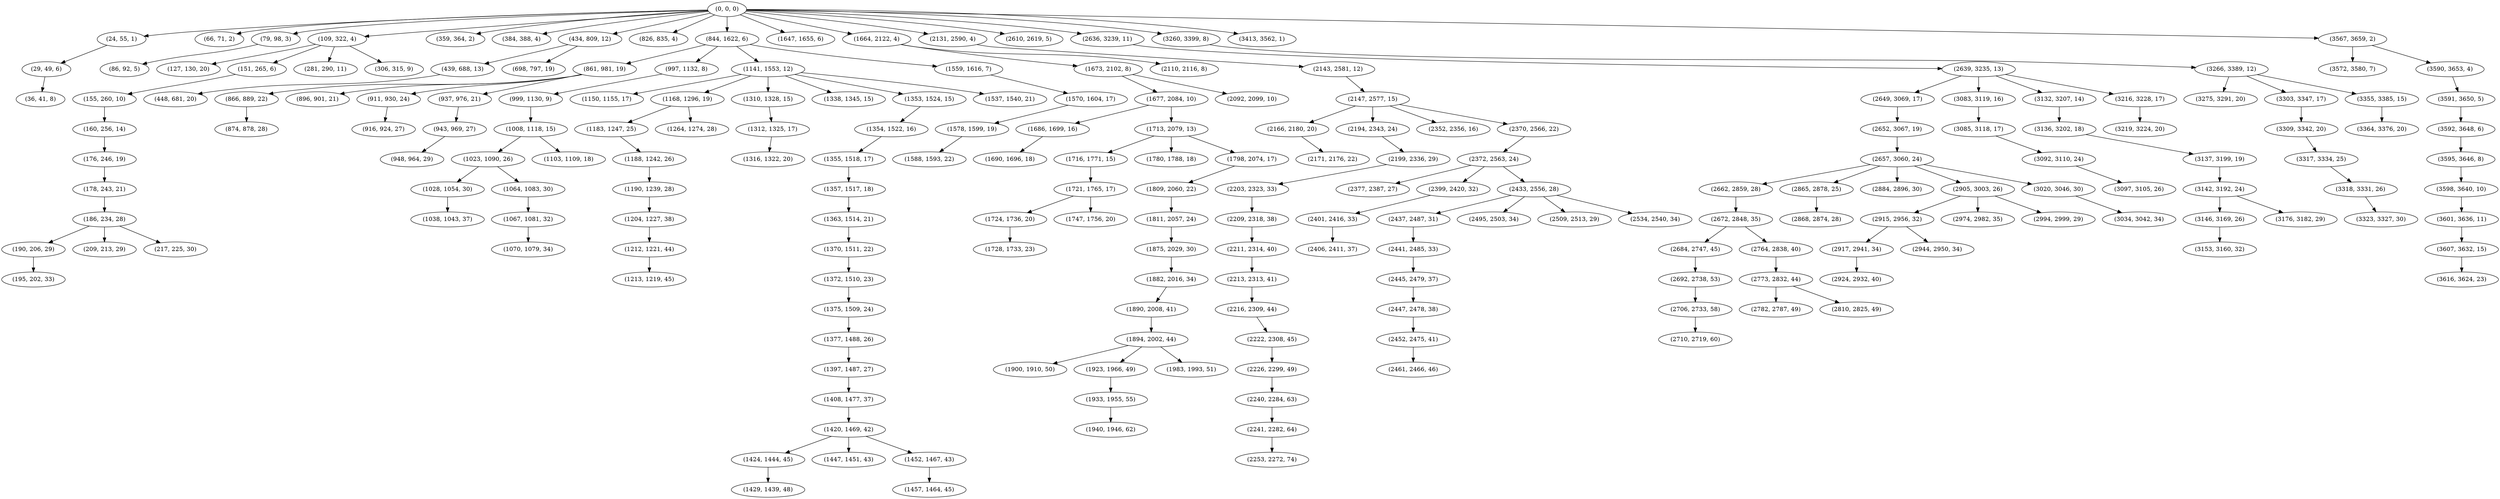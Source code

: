 digraph tree {
    "(0, 0, 0)";
    "(24, 55, 1)";
    "(29, 49, 6)";
    "(36, 41, 8)";
    "(66, 71, 2)";
    "(79, 98, 3)";
    "(86, 92, 5)";
    "(109, 322, 4)";
    "(127, 130, 20)";
    "(151, 265, 6)";
    "(155, 260, 10)";
    "(160, 256, 14)";
    "(176, 246, 19)";
    "(178, 243, 21)";
    "(186, 234, 28)";
    "(190, 206, 29)";
    "(195, 202, 33)";
    "(209, 213, 29)";
    "(217, 225, 30)";
    "(281, 290, 11)";
    "(306, 315, 9)";
    "(359, 364, 2)";
    "(384, 388, 4)";
    "(434, 809, 12)";
    "(439, 688, 13)";
    "(448, 681, 20)";
    "(698, 797, 19)";
    "(826, 835, 4)";
    "(844, 1622, 6)";
    "(861, 981, 19)";
    "(866, 889, 22)";
    "(874, 878, 28)";
    "(896, 901, 21)";
    "(911, 930, 24)";
    "(916, 924, 27)";
    "(937, 976, 21)";
    "(943, 969, 27)";
    "(948, 964, 29)";
    "(997, 1132, 8)";
    "(999, 1130, 9)";
    "(1008, 1118, 15)";
    "(1023, 1090, 26)";
    "(1028, 1054, 30)";
    "(1038, 1043, 37)";
    "(1064, 1083, 30)";
    "(1067, 1081, 32)";
    "(1070, 1079, 34)";
    "(1103, 1109, 18)";
    "(1141, 1553, 12)";
    "(1150, 1155, 17)";
    "(1168, 1296, 19)";
    "(1183, 1247, 25)";
    "(1188, 1242, 26)";
    "(1190, 1239, 28)";
    "(1204, 1227, 38)";
    "(1212, 1221, 44)";
    "(1213, 1219, 45)";
    "(1264, 1274, 28)";
    "(1310, 1328, 15)";
    "(1312, 1325, 17)";
    "(1316, 1322, 20)";
    "(1338, 1345, 15)";
    "(1353, 1524, 15)";
    "(1354, 1522, 16)";
    "(1355, 1518, 17)";
    "(1357, 1517, 18)";
    "(1363, 1514, 21)";
    "(1370, 1511, 22)";
    "(1372, 1510, 23)";
    "(1375, 1509, 24)";
    "(1377, 1488, 26)";
    "(1397, 1487, 27)";
    "(1408, 1477, 37)";
    "(1420, 1469, 42)";
    "(1424, 1444, 45)";
    "(1429, 1439, 48)";
    "(1447, 1451, 43)";
    "(1452, 1467, 43)";
    "(1457, 1464, 45)";
    "(1537, 1540, 21)";
    "(1559, 1616, 7)";
    "(1570, 1604, 17)";
    "(1578, 1599, 19)";
    "(1588, 1593, 22)";
    "(1647, 1655, 6)";
    "(1664, 2122, 4)";
    "(1673, 2102, 8)";
    "(1677, 2084, 10)";
    "(1686, 1699, 16)";
    "(1690, 1696, 18)";
    "(1713, 2079, 13)";
    "(1716, 1771, 15)";
    "(1721, 1765, 17)";
    "(1724, 1736, 20)";
    "(1728, 1733, 23)";
    "(1747, 1756, 20)";
    "(1780, 1788, 18)";
    "(1798, 2074, 17)";
    "(1809, 2060, 22)";
    "(1811, 2057, 24)";
    "(1875, 2029, 30)";
    "(1882, 2016, 34)";
    "(1890, 2008, 41)";
    "(1894, 2002, 44)";
    "(1900, 1910, 50)";
    "(1923, 1966, 49)";
    "(1933, 1955, 55)";
    "(1940, 1946, 62)";
    "(1983, 1993, 51)";
    "(2092, 2099, 10)";
    "(2110, 2116, 8)";
    "(2131, 2590, 4)";
    "(2143, 2581, 12)";
    "(2147, 2577, 15)";
    "(2166, 2180, 20)";
    "(2171, 2176, 22)";
    "(2194, 2343, 24)";
    "(2199, 2336, 29)";
    "(2203, 2323, 33)";
    "(2209, 2318, 38)";
    "(2211, 2314, 40)";
    "(2213, 2313, 41)";
    "(2216, 2309, 44)";
    "(2222, 2308, 45)";
    "(2226, 2299, 49)";
    "(2240, 2284, 63)";
    "(2241, 2282, 64)";
    "(2253, 2272, 74)";
    "(2352, 2356, 16)";
    "(2370, 2566, 22)";
    "(2372, 2563, 24)";
    "(2377, 2387, 27)";
    "(2399, 2420, 32)";
    "(2401, 2416, 33)";
    "(2406, 2411, 37)";
    "(2433, 2556, 28)";
    "(2437, 2487, 31)";
    "(2441, 2485, 33)";
    "(2445, 2479, 37)";
    "(2447, 2478, 38)";
    "(2452, 2475, 41)";
    "(2461, 2466, 46)";
    "(2495, 2503, 34)";
    "(2509, 2513, 29)";
    "(2534, 2540, 34)";
    "(2610, 2619, 5)";
    "(2636, 3239, 11)";
    "(2639, 3235, 13)";
    "(2649, 3069, 17)";
    "(2652, 3067, 19)";
    "(2657, 3060, 24)";
    "(2662, 2859, 28)";
    "(2672, 2848, 35)";
    "(2684, 2747, 45)";
    "(2692, 2738, 53)";
    "(2706, 2733, 58)";
    "(2710, 2719, 60)";
    "(2764, 2838, 40)";
    "(2773, 2832, 44)";
    "(2782, 2787, 49)";
    "(2810, 2825, 49)";
    "(2865, 2878, 25)";
    "(2868, 2874, 28)";
    "(2884, 2896, 30)";
    "(2905, 3003, 26)";
    "(2915, 2956, 32)";
    "(2917, 2941, 34)";
    "(2924, 2932, 40)";
    "(2944, 2950, 34)";
    "(2974, 2982, 35)";
    "(2994, 2999, 29)";
    "(3020, 3046, 30)";
    "(3034, 3042, 34)";
    "(3083, 3119, 16)";
    "(3085, 3118, 17)";
    "(3092, 3110, 24)";
    "(3097, 3105, 26)";
    "(3132, 3207, 14)";
    "(3136, 3202, 18)";
    "(3137, 3199, 19)";
    "(3142, 3192, 24)";
    "(3146, 3169, 26)";
    "(3153, 3160, 32)";
    "(3176, 3182, 29)";
    "(3216, 3228, 17)";
    "(3219, 3224, 20)";
    "(3260, 3399, 8)";
    "(3266, 3389, 12)";
    "(3275, 3291, 20)";
    "(3303, 3347, 17)";
    "(3309, 3342, 20)";
    "(3317, 3334, 25)";
    "(3318, 3331, 26)";
    "(3323, 3327, 30)";
    "(3355, 3385, 15)";
    "(3364, 3376, 20)";
    "(3413, 3562, 1)";
    "(3567, 3659, 2)";
    "(3572, 3580, 7)";
    "(3590, 3653, 4)";
    "(3591, 3650, 5)";
    "(3592, 3648, 6)";
    "(3595, 3646, 8)";
    "(3598, 3640, 10)";
    "(3601, 3636, 11)";
    "(3607, 3632, 15)";
    "(3616, 3624, 23)";
    "(0, 0, 0)" -> "(24, 55, 1)";
    "(0, 0, 0)" -> "(66, 71, 2)";
    "(0, 0, 0)" -> "(79, 98, 3)";
    "(0, 0, 0)" -> "(109, 322, 4)";
    "(0, 0, 0)" -> "(359, 364, 2)";
    "(0, 0, 0)" -> "(384, 388, 4)";
    "(0, 0, 0)" -> "(434, 809, 12)";
    "(0, 0, 0)" -> "(826, 835, 4)";
    "(0, 0, 0)" -> "(844, 1622, 6)";
    "(0, 0, 0)" -> "(1647, 1655, 6)";
    "(0, 0, 0)" -> "(1664, 2122, 4)";
    "(0, 0, 0)" -> "(2131, 2590, 4)";
    "(0, 0, 0)" -> "(2610, 2619, 5)";
    "(0, 0, 0)" -> "(2636, 3239, 11)";
    "(0, 0, 0)" -> "(3260, 3399, 8)";
    "(0, 0, 0)" -> "(3413, 3562, 1)";
    "(0, 0, 0)" -> "(3567, 3659, 2)";
    "(24, 55, 1)" -> "(29, 49, 6)";
    "(29, 49, 6)" -> "(36, 41, 8)";
    "(79, 98, 3)" -> "(86, 92, 5)";
    "(109, 322, 4)" -> "(127, 130, 20)";
    "(109, 322, 4)" -> "(151, 265, 6)";
    "(109, 322, 4)" -> "(281, 290, 11)";
    "(109, 322, 4)" -> "(306, 315, 9)";
    "(151, 265, 6)" -> "(155, 260, 10)";
    "(155, 260, 10)" -> "(160, 256, 14)";
    "(160, 256, 14)" -> "(176, 246, 19)";
    "(176, 246, 19)" -> "(178, 243, 21)";
    "(178, 243, 21)" -> "(186, 234, 28)";
    "(186, 234, 28)" -> "(190, 206, 29)";
    "(186, 234, 28)" -> "(209, 213, 29)";
    "(186, 234, 28)" -> "(217, 225, 30)";
    "(190, 206, 29)" -> "(195, 202, 33)";
    "(434, 809, 12)" -> "(439, 688, 13)";
    "(434, 809, 12)" -> "(698, 797, 19)";
    "(439, 688, 13)" -> "(448, 681, 20)";
    "(844, 1622, 6)" -> "(861, 981, 19)";
    "(844, 1622, 6)" -> "(997, 1132, 8)";
    "(844, 1622, 6)" -> "(1141, 1553, 12)";
    "(844, 1622, 6)" -> "(1559, 1616, 7)";
    "(861, 981, 19)" -> "(866, 889, 22)";
    "(861, 981, 19)" -> "(896, 901, 21)";
    "(861, 981, 19)" -> "(911, 930, 24)";
    "(861, 981, 19)" -> "(937, 976, 21)";
    "(866, 889, 22)" -> "(874, 878, 28)";
    "(911, 930, 24)" -> "(916, 924, 27)";
    "(937, 976, 21)" -> "(943, 969, 27)";
    "(943, 969, 27)" -> "(948, 964, 29)";
    "(997, 1132, 8)" -> "(999, 1130, 9)";
    "(999, 1130, 9)" -> "(1008, 1118, 15)";
    "(1008, 1118, 15)" -> "(1023, 1090, 26)";
    "(1008, 1118, 15)" -> "(1103, 1109, 18)";
    "(1023, 1090, 26)" -> "(1028, 1054, 30)";
    "(1023, 1090, 26)" -> "(1064, 1083, 30)";
    "(1028, 1054, 30)" -> "(1038, 1043, 37)";
    "(1064, 1083, 30)" -> "(1067, 1081, 32)";
    "(1067, 1081, 32)" -> "(1070, 1079, 34)";
    "(1141, 1553, 12)" -> "(1150, 1155, 17)";
    "(1141, 1553, 12)" -> "(1168, 1296, 19)";
    "(1141, 1553, 12)" -> "(1310, 1328, 15)";
    "(1141, 1553, 12)" -> "(1338, 1345, 15)";
    "(1141, 1553, 12)" -> "(1353, 1524, 15)";
    "(1141, 1553, 12)" -> "(1537, 1540, 21)";
    "(1168, 1296, 19)" -> "(1183, 1247, 25)";
    "(1168, 1296, 19)" -> "(1264, 1274, 28)";
    "(1183, 1247, 25)" -> "(1188, 1242, 26)";
    "(1188, 1242, 26)" -> "(1190, 1239, 28)";
    "(1190, 1239, 28)" -> "(1204, 1227, 38)";
    "(1204, 1227, 38)" -> "(1212, 1221, 44)";
    "(1212, 1221, 44)" -> "(1213, 1219, 45)";
    "(1310, 1328, 15)" -> "(1312, 1325, 17)";
    "(1312, 1325, 17)" -> "(1316, 1322, 20)";
    "(1353, 1524, 15)" -> "(1354, 1522, 16)";
    "(1354, 1522, 16)" -> "(1355, 1518, 17)";
    "(1355, 1518, 17)" -> "(1357, 1517, 18)";
    "(1357, 1517, 18)" -> "(1363, 1514, 21)";
    "(1363, 1514, 21)" -> "(1370, 1511, 22)";
    "(1370, 1511, 22)" -> "(1372, 1510, 23)";
    "(1372, 1510, 23)" -> "(1375, 1509, 24)";
    "(1375, 1509, 24)" -> "(1377, 1488, 26)";
    "(1377, 1488, 26)" -> "(1397, 1487, 27)";
    "(1397, 1487, 27)" -> "(1408, 1477, 37)";
    "(1408, 1477, 37)" -> "(1420, 1469, 42)";
    "(1420, 1469, 42)" -> "(1424, 1444, 45)";
    "(1420, 1469, 42)" -> "(1447, 1451, 43)";
    "(1420, 1469, 42)" -> "(1452, 1467, 43)";
    "(1424, 1444, 45)" -> "(1429, 1439, 48)";
    "(1452, 1467, 43)" -> "(1457, 1464, 45)";
    "(1559, 1616, 7)" -> "(1570, 1604, 17)";
    "(1570, 1604, 17)" -> "(1578, 1599, 19)";
    "(1578, 1599, 19)" -> "(1588, 1593, 22)";
    "(1664, 2122, 4)" -> "(1673, 2102, 8)";
    "(1664, 2122, 4)" -> "(2110, 2116, 8)";
    "(1673, 2102, 8)" -> "(1677, 2084, 10)";
    "(1673, 2102, 8)" -> "(2092, 2099, 10)";
    "(1677, 2084, 10)" -> "(1686, 1699, 16)";
    "(1677, 2084, 10)" -> "(1713, 2079, 13)";
    "(1686, 1699, 16)" -> "(1690, 1696, 18)";
    "(1713, 2079, 13)" -> "(1716, 1771, 15)";
    "(1713, 2079, 13)" -> "(1780, 1788, 18)";
    "(1713, 2079, 13)" -> "(1798, 2074, 17)";
    "(1716, 1771, 15)" -> "(1721, 1765, 17)";
    "(1721, 1765, 17)" -> "(1724, 1736, 20)";
    "(1721, 1765, 17)" -> "(1747, 1756, 20)";
    "(1724, 1736, 20)" -> "(1728, 1733, 23)";
    "(1798, 2074, 17)" -> "(1809, 2060, 22)";
    "(1809, 2060, 22)" -> "(1811, 2057, 24)";
    "(1811, 2057, 24)" -> "(1875, 2029, 30)";
    "(1875, 2029, 30)" -> "(1882, 2016, 34)";
    "(1882, 2016, 34)" -> "(1890, 2008, 41)";
    "(1890, 2008, 41)" -> "(1894, 2002, 44)";
    "(1894, 2002, 44)" -> "(1900, 1910, 50)";
    "(1894, 2002, 44)" -> "(1923, 1966, 49)";
    "(1894, 2002, 44)" -> "(1983, 1993, 51)";
    "(1923, 1966, 49)" -> "(1933, 1955, 55)";
    "(1933, 1955, 55)" -> "(1940, 1946, 62)";
    "(2131, 2590, 4)" -> "(2143, 2581, 12)";
    "(2143, 2581, 12)" -> "(2147, 2577, 15)";
    "(2147, 2577, 15)" -> "(2166, 2180, 20)";
    "(2147, 2577, 15)" -> "(2194, 2343, 24)";
    "(2147, 2577, 15)" -> "(2352, 2356, 16)";
    "(2147, 2577, 15)" -> "(2370, 2566, 22)";
    "(2166, 2180, 20)" -> "(2171, 2176, 22)";
    "(2194, 2343, 24)" -> "(2199, 2336, 29)";
    "(2199, 2336, 29)" -> "(2203, 2323, 33)";
    "(2203, 2323, 33)" -> "(2209, 2318, 38)";
    "(2209, 2318, 38)" -> "(2211, 2314, 40)";
    "(2211, 2314, 40)" -> "(2213, 2313, 41)";
    "(2213, 2313, 41)" -> "(2216, 2309, 44)";
    "(2216, 2309, 44)" -> "(2222, 2308, 45)";
    "(2222, 2308, 45)" -> "(2226, 2299, 49)";
    "(2226, 2299, 49)" -> "(2240, 2284, 63)";
    "(2240, 2284, 63)" -> "(2241, 2282, 64)";
    "(2241, 2282, 64)" -> "(2253, 2272, 74)";
    "(2370, 2566, 22)" -> "(2372, 2563, 24)";
    "(2372, 2563, 24)" -> "(2377, 2387, 27)";
    "(2372, 2563, 24)" -> "(2399, 2420, 32)";
    "(2372, 2563, 24)" -> "(2433, 2556, 28)";
    "(2399, 2420, 32)" -> "(2401, 2416, 33)";
    "(2401, 2416, 33)" -> "(2406, 2411, 37)";
    "(2433, 2556, 28)" -> "(2437, 2487, 31)";
    "(2433, 2556, 28)" -> "(2495, 2503, 34)";
    "(2433, 2556, 28)" -> "(2509, 2513, 29)";
    "(2433, 2556, 28)" -> "(2534, 2540, 34)";
    "(2437, 2487, 31)" -> "(2441, 2485, 33)";
    "(2441, 2485, 33)" -> "(2445, 2479, 37)";
    "(2445, 2479, 37)" -> "(2447, 2478, 38)";
    "(2447, 2478, 38)" -> "(2452, 2475, 41)";
    "(2452, 2475, 41)" -> "(2461, 2466, 46)";
    "(2636, 3239, 11)" -> "(2639, 3235, 13)";
    "(2639, 3235, 13)" -> "(2649, 3069, 17)";
    "(2639, 3235, 13)" -> "(3083, 3119, 16)";
    "(2639, 3235, 13)" -> "(3132, 3207, 14)";
    "(2639, 3235, 13)" -> "(3216, 3228, 17)";
    "(2649, 3069, 17)" -> "(2652, 3067, 19)";
    "(2652, 3067, 19)" -> "(2657, 3060, 24)";
    "(2657, 3060, 24)" -> "(2662, 2859, 28)";
    "(2657, 3060, 24)" -> "(2865, 2878, 25)";
    "(2657, 3060, 24)" -> "(2884, 2896, 30)";
    "(2657, 3060, 24)" -> "(2905, 3003, 26)";
    "(2657, 3060, 24)" -> "(3020, 3046, 30)";
    "(2662, 2859, 28)" -> "(2672, 2848, 35)";
    "(2672, 2848, 35)" -> "(2684, 2747, 45)";
    "(2672, 2848, 35)" -> "(2764, 2838, 40)";
    "(2684, 2747, 45)" -> "(2692, 2738, 53)";
    "(2692, 2738, 53)" -> "(2706, 2733, 58)";
    "(2706, 2733, 58)" -> "(2710, 2719, 60)";
    "(2764, 2838, 40)" -> "(2773, 2832, 44)";
    "(2773, 2832, 44)" -> "(2782, 2787, 49)";
    "(2773, 2832, 44)" -> "(2810, 2825, 49)";
    "(2865, 2878, 25)" -> "(2868, 2874, 28)";
    "(2905, 3003, 26)" -> "(2915, 2956, 32)";
    "(2905, 3003, 26)" -> "(2974, 2982, 35)";
    "(2905, 3003, 26)" -> "(2994, 2999, 29)";
    "(2915, 2956, 32)" -> "(2917, 2941, 34)";
    "(2915, 2956, 32)" -> "(2944, 2950, 34)";
    "(2917, 2941, 34)" -> "(2924, 2932, 40)";
    "(3020, 3046, 30)" -> "(3034, 3042, 34)";
    "(3083, 3119, 16)" -> "(3085, 3118, 17)";
    "(3085, 3118, 17)" -> "(3092, 3110, 24)";
    "(3092, 3110, 24)" -> "(3097, 3105, 26)";
    "(3132, 3207, 14)" -> "(3136, 3202, 18)";
    "(3136, 3202, 18)" -> "(3137, 3199, 19)";
    "(3137, 3199, 19)" -> "(3142, 3192, 24)";
    "(3142, 3192, 24)" -> "(3146, 3169, 26)";
    "(3142, 3192, 24)" -> "(3176, 3182, 29)";
    "(3146, 3169, 26)" -> "(3153, 3160, 32)";
    "(3216, 3228, 17)" -> "(3219, 3224, 20)";
    "(3260, 3399, 8)" -> "(3266, 3389, 12)";
    "(3266, 3389, 12)" -> "(3275, 3291, 20)";
    "(3266, 3389, 12)" -> "(3303, 3347, 17)";
    "(3266, 3389, 12)" -> "(3355, 3385, 15)";
    "(3303, 3347, 17)" -> "(3309, 3342, 20)";
    "(3309, 3342, 20)" -> "(3317, 3334, 25)";
    "(3317, 3334, 25)" -> "(3318, 3331, 26)";
    "(3318, 3331, 26)" -> "(3323, 3327, 30)";
    "(3355, 3385, 15)" -> "(3364, 3376, 20)";
    "(3567, 3659, 2)" -> "(3572, 3580, 7)";
    "(3567, 3659, 2)" -> "(3590, 3653, 4)";
    "(3590, 3653, 4)" -> "(3591, 3650, 5)";
    "(3591, 3650, 5)" -> "(3592, 3648, 6)";
    "(3592, 3648, 6)" -> "(3595, 3646, 8)";
    "(3595, 3646, 8)" -> "(3598, 3640, 10)";
    "(3598, 3640, 10)" -> "(3601, 3636, 11)";
    "(3601, 3636, 11)" -> "(3607, 3632, 15)";
    "(3607, 3632, 15)" -> "(3616, 3624, 23)";
}
